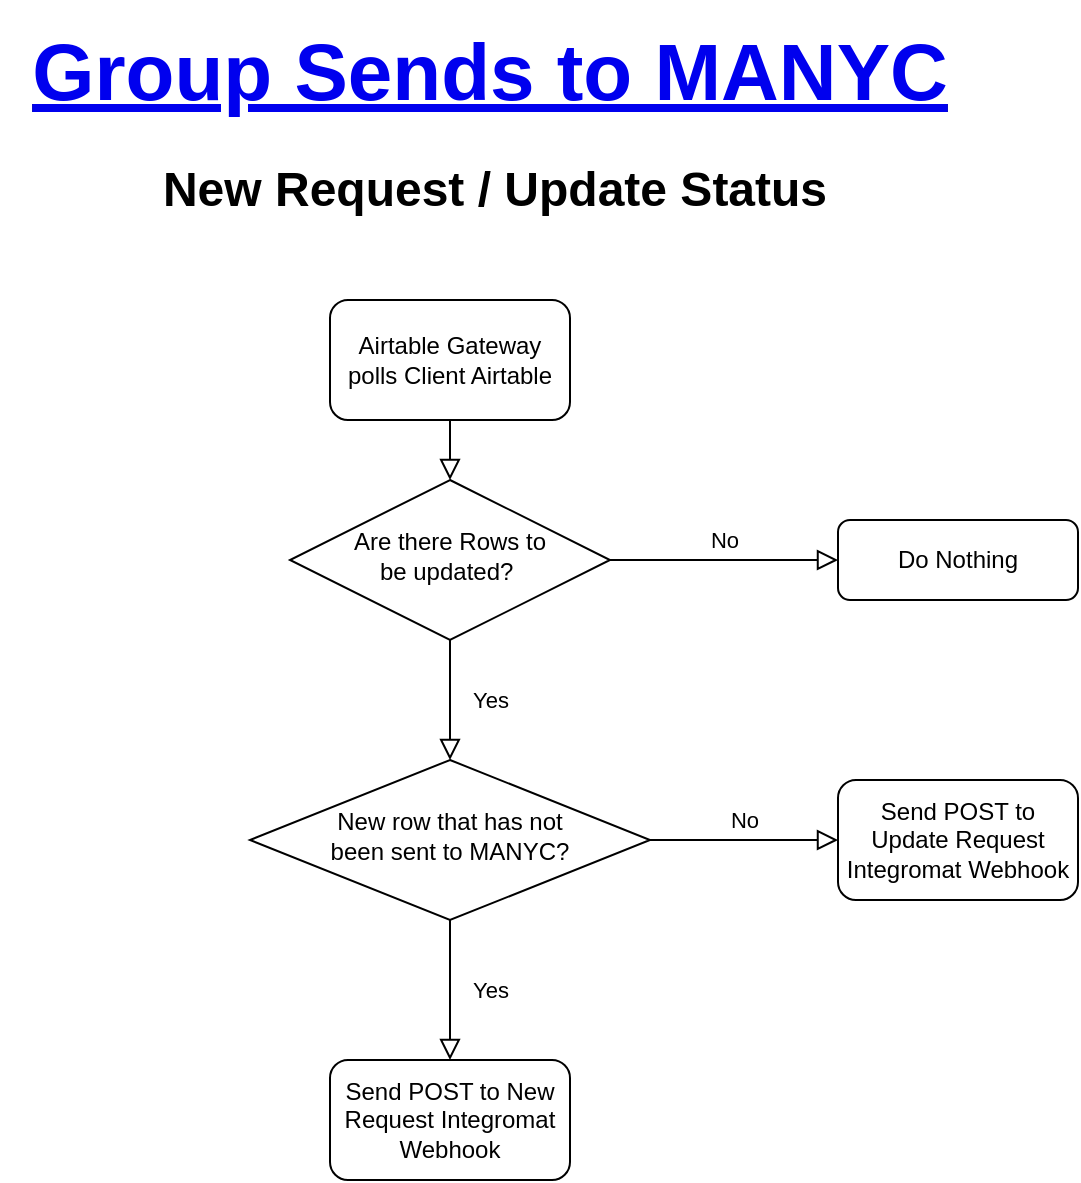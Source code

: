 <mxfile version="13.0.3" type="device"><diagram id="yG_o3Q3WH_TMBBYFy2Jh" name="Page-1"><mxGraphModel dx="1186" dy="774" grid="1" gridSize="10" guides="1" tooltips="1" connect="1" arrows="1" fold="1" page="1" pageScale="1" pageWidth="1169" pageHeight="827" math="0" shadow="0"><root><mxCell id="0"/><mxCell id="1" parent="0"/><mxCell id="UJclxLswfGz0nFUkUqwx-1" value="Airtable Gateway polls Client Airtable" style="rounded=1;whiteSpace=wrap;html=1;fontSize=12;glass=0;strokeWidth=1;shadow=0;" parent="1" vertex="1"><mxGeometry x="505" y="150" width="120" height="60" as="geometry"/></mxCell><mxCell id="UJclxLswfGz0nFUkUqwx-3" value="No" style="edgeStyle=orthogonalEdgeStyle;rounded=0;html=1;jettySize=auto;orthogonalLoop=1;fontSize=11;endArrow=block;endFill=0;endSize=8;strokeWidth=1;shadow=0;labelBackgroundColor=none;entryX=0;entryY=0.5;entryDx=0;entryDy=0;" parent="1" source="UJclxLswfGz0nFUkUqwx-4" target="UJclxLswfGz0nFUkUqwx-5" edge="1"><mxGeometry y="10" relative="1" as="geometry"><mxPoint as="offset"/><mxPoint x="759" y="380" as="targetPoint"/></mxGeometry></mxCell><mxCell id="UJclxLswfGz0nFUkUqwx-4" value="Are there Rows to &lt;br&gt;be updated?&amp;nbsp;" style="rhombus;whiteSpace=wrap;html=1;shadow=0;fontFamily=Helvetica;fontSize=12;align=center;strokeWidth=1;spacing=6;spacingTop=-4;" parent="1" vertex="1"><mxGeometry x="485" y="240" width="160" height="80" as="geometry"/></mxCell><mxCell id="UJclxLswfGz0nFUkUqwx-5" value="Do Nothing" style="rounded=1;whiteSpace=wrap;html=1;fontSize=12;glass=0;strokeWidth=1;shadow=0;" parent="1" vertex="1"><mxGeometry x="759" y="260" width="120" height="40" as="geometry"/></mxCell><mxCell id="UJclxLswfGz0nFUkUqwx-9" value="" style="rounded=0;html=1;jettySize=auto;orthogonalLoop=1;fontSize=11;endArrow=block;endFill=0;endSize=8;strokeWidth=1;shadow=0;labelBackgroundColor=none;edgeStyle=orthogonalEdgeStyle;exitX=0.5;exitY=1;exitDx=0;exitDy=0;" parent="1" source="UJclxLswfGz0nFUkUqwx-1" edge="1"><mxGeometry relative="1" as="geometry"><mxPoint x="575" y="330" as="sourcePoint"/><mxPoint x="565" y="240" as="targetPoint"/></mxGeometry></mxCell><mxCell id="UJclxLswfGz0nFUkUqwx-14" value="Send POST to Update Request Integromat Webhook" style="rounded=1;whiteSpace=wrap;html=1;fontSize=12;glass=0;strokeWidth=1;shadow=0;" parent="1" vertex="1"><mxGeometry x="759" y="390" width="120" height="60" as="geometry"/></mxCell><mxCell id="UJclxLswfGz0nFUkUqwx-20" value="&lt;a href=&quot;https://docs.google.com/document/d/1qLCMoeR5NdbmkTr10003UOVVsTBdpE73oBApDGIWCPQ/edit?usp=sharing&quot;&gt;Group Sends to MANYC&lt;/a&gt;" style="text;html=1;strokeColor=none;fillColor=none;align=center;verticalAlign=middle;whiteSpace=wrap;rounded=0;fontSize=40;fontStyle=5" parent="1" vertex="1"><mxGeometry x="340" width="490" height="70" as="geometry"/></mxCell><mxCell id="UJclxLswfGz0nFUkUqwx-21" value="New Request / Update Status" style="text;html=1;strokeColor=none;fillColor=none;align=center;verticalAlign=middle;whiteSpace=wrap;rounded=0;fontSize=24;fontStyle=1" parent="1" vertex="1"><mxGeometry x="410" y="80" width="355" height="30" as="geometry"/></mxCell><mxCell id="UJclxLswfGz0nFUkUqwx-24" value="Yes" style="rounded=0;html=1;jettySize=auto;orthogonalLoop=1;fontSize=11;endArrow=block;endFill=0;endSize=8;strokeWidth=1;shadow=0;labelBackgroundColor=none;edgeStyle=orthogonalEdgeStyle;" parent="1" source="UJclxLswfGz0nFUkUqwx-4" edge="1"><mxGeometry y="20" relative="1" as="geometry"><mxPoint as="offset"/><mxPoint x="565" y="380" as="targetPoint"/><mxPoint x="565" y="320" as="sourcePoint"/></mxGeometry></mxCell><mxCell id="UJclxLswfGz0nFUkUqwx-25" value="New row that has not &lt;br&gt;been&amp;nbsp;sent to MANYC?" style="rhombus;whiteSpace=wrap;html=1;shadow=0;fontFamily=Helvetica;fontSize=12;align=center;strokeWidth=1;spacing=6;spacingTop=-4;" parent="1" vertex="1"><mxGeometry x="465" y="380" width="200" height="80" as="geometry"/></mxCell><mxCell id="UJclxLswfGz0nFUkUqwx-26" value="No" style="edgeStyle=orthogonalEdgeStyle;rounded=0;html=1;jettySize=auto;orthogonalLoop=1;fontSize=11;endArrow=block;endFill=0;endSize=8;strokeWidth=1;shadow=0;labelBackgroundColor=none;exitX=1;exitY=0.5;exitDx=0;exitDy=0;entryX=0;entryY=0.5;entryDx=0;entryDy=0;" parent="1" source="UJclxLswfGz0nFUkUqwx-25" target="UJclxLswfGz0nFUkUqwx-14" edge="1"><mxGeometry y="10" relative="1" as="geometry"><mxPoint as="offset"/><mxPoint x="755" y="420" as="targetPoint"/><mxPoint x="655" y="290" as="sourcePoint"/></mxGeometry></mxCell><mxCell id="UJclxLswfGz0nFUkUqwx-29" value="Yes" style="rounded=0;html=1;jettySize=auto;orthogonalLoop=1;fontSize=11;endArrow=block;endFill=0;endSize=8;strokeWidth=1;shadow=0;labelBackgroundColor=none;edgeStyle=orthogonalEdgeStyle;exitX=0.5;exitY=1;exitDx=0;exitDy=0;" parent="1" source="UJclxLswfGz0nFUkUqwx-25" edge="1"><mxGeometry y="20" relative="1" as="geometry"><mxPoint as="offset"/><mxPoint x="565" y="530" as="targetPoint"/><mxPoint x="575" y="330" as="sourcePoint"/></mxGeometry></mxCell><mxCell id="UJclxLswfGz0nFUkUqwx-30" value="Send POST to New Request Integromat Webhook" style="rounded=1;whiteSpace=wrap;html=1;fontSize=12;glass=0;strokeWidth=1;shadow=0;" parent="1" vertex="1"><mxGeometry x="505" y="530" width="120" height="60" as="geometry"/></mxCell></root></mxGraphModel></diagram></mxfile>